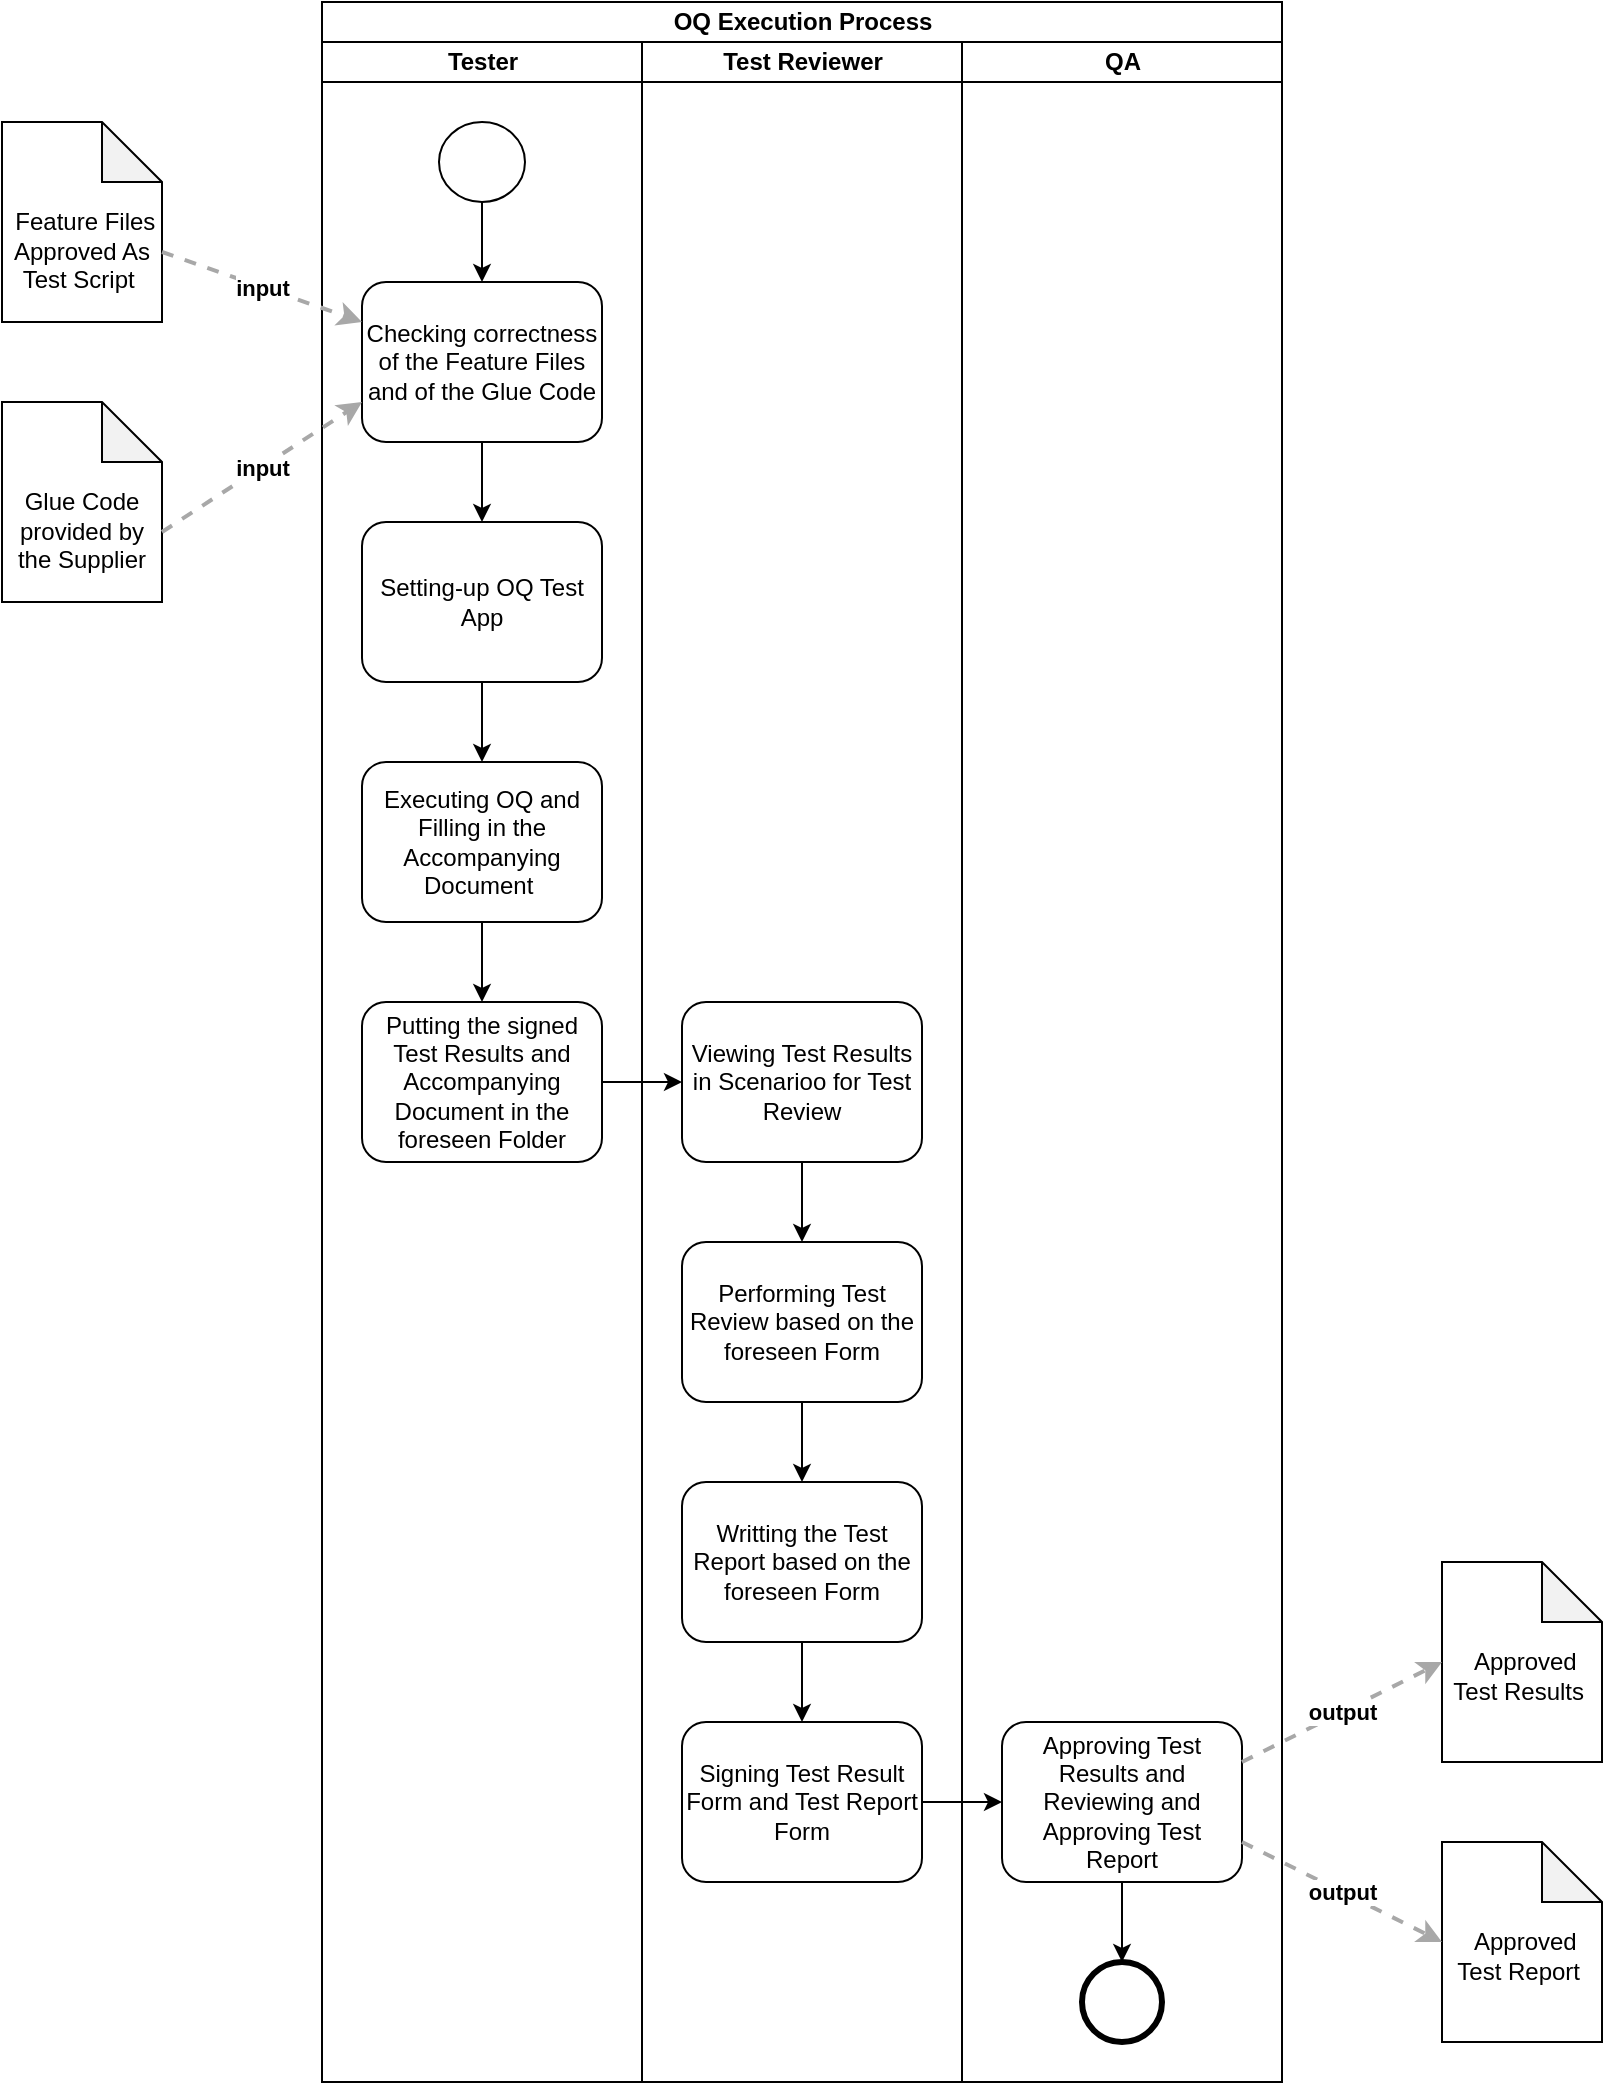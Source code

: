 <mxfile version="13.2.2" type="device"><diagram id="uEErha4rotrsfSi4WR67" name="Page-1"><mxGraphModel dx="1851" dy="592" grid="1" gridSize="10" guides="1" tooltips="1" connect="1" arrows="1" fold="1" page="1" pageScale="1" pageWidth="827" pageHeight="1169" math="0" shadow="0"><root><mxCell id="0"/><mxCell id="1" parent="0"/><mxCell id="YhqVqkqP9ZPhCoYCgSet-1" value="&lt;br&gt;&lt;br&gt;&amp;nbsp;Feature Files Approved As &lt;br&gt;Test Script&amp;nbsp;" style="shape=note;whiteSpace=wrap;html=1;backgroundOutline=1;darkOpacity=0.05;" parent="1" vertex="1"><mxGeometry x="-80" y="420" width="80" height="100" as="geometry"/></mxCell><mxCell id="YhqVqkqP9ZPhCoYCgSet-2" value="&lt;br&gt;&lt;br&gt;Glue Code provided by the Supplier" style="shape=note;whiteSpace=wrap;html=1;backgroundOutline=1;darkOpacity=0.05;" parent="1" vertex="1"><mxGeometry x="-80" y="560" width="80" height="100" as="geometry"/></mxCell><mxCell id="YhqVqkqP9ZPhCoYCgSet-7" value="OQ Execution Process" style="swimlane;html=1;childLayout=stackLayout;resizeParent=1;resizeParentMax=0;startSize=20;" parent="1" vertex="1"><mxGeometry x="80" y="360" width="480" height="1040" as="geometry"/></mxCell><mxCell id="YhqVqkqP9ZPhCoYCgSet-8" value="Tester" style="swimlane;html=1;startSize=20;" parent="YhqVqkqP9ZPhCoYCgSet-7" vertex="1"><mxGeometry y="20" width="160" height="1020" as="geometry"/></mxCell><mxCell id="YhqVqkqP9ZPhCoYCgSet-18" style="edgeStyle=orthogonalEdgeStyle;rounded=0;orthogonalLoop=1;jettySize=auto;html=1;entryX=0.5;entryY=0;entryDx=0;entryDy=0;" parent="YhqVqkqP9ZPhCoYCgSet-8" source="YhqVqkqP9ZPhCoYCgSet-11" target="YhqVqkqP9ZPhCoYCgSet-12" edge="1"><mxGeometry relative="1" as="geometry"/></mxCell><mxCell id="YhqVqkqP9ZPhCoYCgSet-12" value="Checking correctness of the Feature Files and of the Glue Code" style="shape=ext;rounded=1;html=1;whiteSpace=wrap;" parent="YhqVqkqP9ZPhCoYCgSet-8" vertex="1"><mxGeometry x="20" y="120" width="120" height="80" as="geometry"/></mxCell><mxCell id="YhqVqkqP9ZPhCoYCgSet-13" value="Setting-up OQ Test App" style="shape=ext;rounded=1;html=1;whiteSpace=wrap;" parent="YhqVqkqP9ZPhCoYCgSet-8" vertex="1"><mxGeometry x="20" y="240" width="120" height="80" as="geometry"/></mxCell><mxCell id="YhqVqkqP9ZPhCoYCgSet-17" value="Putting the signed Test Results and Accompanying Document in the foreseen Folder" style="shape=ext;rounded=1;html=1;whiteSpace=wrap;" parent="YhqVqkqP9ZPhCoYCgSet-8" vertex="1"><mxGeometry x="20" y="480" width="120" height="80" as="geometry"/></mxCell><mxCell id="YhqVqkqP9ZPhCoYCgSet-11" value="" style="shape=mxgraph.bpmn.shape;html=1;verticalLabelPosition=bottom;labelBackgroundColor=#ffffff;verticalAlign=top;align=center;perimeter=ellipsePerimeter;outlineConnect=0;outline=standard;symbol=general;" parent="YhqVqkqP9ZPhCoYCgSet-8" vertex="1"><mxGeometry x="58.5" y="40" width="43" height="40" as="geometry"/></mxCell><mxCell id="YhqVqkqP9ZPhCoYCgSet-15" style="edgeStyle=orthogonalEdgeStyle;rounded=0;orthogonalLoop=1;jettySize=auto;html=1;entryX=0.5;entryY=0;entryDx=0;entryDy=0;" parent="YhqVqkqP9ZPhCoYCgSet-8" source="YhqVqkqP9ZPhCoYCgSet-12" target="YhqVqkqP9ZPhCoYCgSet-13" edge="1"><mxGeometry relative="1" as="geometry"/></mxCell><mxCell id="YhqVqkqP9ZPhCoYCgSet-16" style="edgeStyle=orthogonalEdgeStyle;rounded=0;orthogonalLoop=1;jettySize=auto;html=1;entryX=0.5;entryY=0;entryDx=0;entryDy=0;" parent="YhqVqkqP9ZPhCoYCgSet-8" source="YhqVqkqP9ZPhCoYCgSet-13" target="YhqVqkqP9ZPhCoYCgSet-14" edge="1"><mxGeometry relative="1" as="geometry"/></mxCell><mxCell id="YhqVqkqP9ZPhCoYCgSet-19" style="edgeStyle=orthogonalEdgeStyle;rounded=0;orthogonalLoop=1;jettySize=auto;html=1;entryX=0.5;entryY=0;entryDx=0;entryDy=0;" parent="YhqVqkqP9ZPhCoYCgSet-8" source="YhqVqkqP9ZPhCoYCgSet-14" target="YhqVqkqP9ZPhCoYCgSet-17" edge="1"><mxGeometry relative="1" as="geometry"/></mxCell><mxCell id="YhqVqkqP9ZPhCoYCgSet-14" value="Executing OQ and Filling in the Accompanying Document&amp;nbsp;" style="shape=ext;rounded=1;html=1;whiteSpace=wrap;" parent="YhqVqkqP9ZPhCoYCgSet-8" vertex="1"><mxGeometry x="20" y="360" width="120" height="80" as="geometry"/></mxCell><mxCell id="YhqVqkqP9ZPhCoYCgSet-9" value="Test Reviewer" style="swimlane;html=1;startSize=20;" parent="YhqVqkqP9ZPhCoYCgSet-7" vertex="1"><mxGeometry x="160" y="20" width="160" height="1020" as="geometry"/></mxCell><mxCell id="YhqVqkqP9ZPhCoYCgSet-23" style="edgeStyle=orthogonalEdgeStyle;rounded=0;orthogonalLoop=1;jettySize=auto;html=1;entryX=0.5;entryY=0;entryDx=0;entryDy=0;" parent="YhqVqkqP9ZPhCoYCgSet-9" source="YhqVqkqP9ZPhCoYCgSet-20" target="YhqVqkqP9ZPhCoYCgSet-21" edge="1"><mxGeometry relative="1" as="geometry"/></mxCell><mxCell id="YhqVqkqP9ZPhCoYCgSet-26" value="Signing Test Result Form and Test Report Form" style="shape=ext;rounded=1;html=1;whiteSpace=wrap;" parent="YhqVqkqP9ZPhCoYCgSet-9" vertex="1"><mxGeometry x="20" y="840" width="120" height="80" as="geometry"/></mxCell><mxCell id="YhqVqkqP9ZPhCoYCgSet-27" style="edgeStyle=orthogonalEdgeStyle;rounded=0;orthogonalLoop=1;jettySize=auto;html=1;entryX=0.5;entryY=0;entryDx=0;entryDy=0;" parent="YhqVqkqP9ZPhCoYCgSet-9" source="YhqVqkqP9ZPhCoYCgSet-24" target="YhqVqkqP9ZPhCoYCgSet-26" edge="1"><mxGeometry relative="1" as="geometry"/></mxCell><mxCell id="YhqVqkqP9ZPhCoYCgSet-24" value="Writting the Test Report based on the foreseen Form" style="shape=ext;rounded=1;html=1;whiteSpace=wrap;" parent="YhqVqkqP9ZPhCoYCgSet-9" vertex="1"><mxGeometry x="20" y="720" width="120" height="80" as="geometry"/></mxCell><mxCell id="YhqVqkqP9ZPhCoYCgSet-20" value="Viewing Test Results in Scenarioo for Test Review" style="shape=ext;rounded=1;html=1;whiteSpace=wrap;" parent="YhqVqkqP9ZPhCoYCgSet-9" vertex="1"><mxGeometry x="20" y="480" width="120" height="80" as="geometry"/></mxCell><mxCell id="YhqVqkqP9ZPhCoYCgSet-25" style="edgeStyle=orthogonalEdgeStyle;rounded=0;orthogonalLoop=1;jettySize=auto;html=1;entryX=0.5;entryY=0;entryDx=0;entryDy=0;" parent="YhqVqkqP9ZPhCoYCgSet-9" source="YhqVqkqP9ZPhCoYCgSet-21" target="YhqVqkqP9ZPhCoYCgSet-24" edge="1"><mxGeometry relative="1" as="geometry"/></mxCell><mxCell id="YhqVqkqP9ZPhCoYCgSet-21" value="Performing Test Review based on the foreseen Form" style="shape=ext;rounded=1;html=1;whiteSpace=wrap;" parent="YhqVqkqP9ZPhCoYCgSet-9" vertex="1"><mxGeometry x="20" y="600" width="120" height="80" as="geometry"/></mxCell><mxCell id="YhqVqkqP9ZPhCoYCgSet-10" value="QA" style="swimlane;html=1;startSize=20;" parent="YhqVqkqP9ZPhCoYCgSet-7" vertex="1"><mxGeometry x="320" y="20" width="160" height="1020" as="geometry"/></mxCell><mxCell id="YhqVqkqP9ZPhCoYCgSet-29" value="" style="shape=mxgraph.bpmn.shape;html=1;verticalLabelPosition=bottom;labelBackgroundColor=#ffffff;verticalAlign=top;align=center;perimeter=ellipsePerimeter;outlineConnect=0;outline=end;symbol=general;" parent="YhqVqkqP9ZPhCoYCgSet-10" vertex="1"><mxGeometry x="60" y="960" width="40" height="40" as="geometry"/></mxCell><mxCell id="YhqVqkqP9ZPhCoYCgSet-31" style="edgeStyle=orthogonalEdgeStyle;rounded=0;orthogonalLoop=1;jettySize=auto;html=1;entryX=0.5;entryY=0;entryDx=0;entryDy=0;" parent="YhqVqkqP9ZPhCoYCgSet-10" source="YhqVqkqP9ZPhCoYCgSet-28" target="YhqVqkqP9ZPhCoYCgSet-29" edge="1"><mxGeometry relative="1" as="geometry"/></mxCell><mxCell id="YhqVqkqP9ZPhCoYCgSet-28" value="Approving Test Results and Reviewing and Approving Test Report" style="shape=ext;rounded=1;html=1;whiteSpace=wrap;" parent="YhqVqkqP9ZPhCoYCgSet-10" vertex="1"><mxGeometry x="20" y="840" width="120" height="80" as="geometry"/></mxCell><mxCell id="YhqVqkqP9ZPhCoYCgSet-22" style="edgeStyle=orthogonalEdgeStyle;rounded=0;orthogonalLoop=1;jettySize=auto;html=1;entryX=0;entryY=0.5;entryDx=0;entryDy=0;" parent="YhqVqkqP9ZPhCoYCgSet-7" source="YhqVqkqP9ZPhCoYCgSet-17" target="YhqVqkqP9ZPhCoYCgSet-20" edge="1"><mxGeometry relative="1" as="geometry"/></mxCell><mxCell id="YhqVqkqP9ZPhCoYCgSet-30" style="edgeStyle=orthogonalEdgeStyle;rounded=0;orthogonalLoop=1;jettySize=auto;html=1;entryX=0;entryY=0.5;entryDx=0;entryDy=0;" parent="YhqVqkqP9ZPhCoYCgSet-7" source="YhqVqkqP9ZPhCoYCgSet-26" target="YhqVqkqP9ZPhCoYCgSet-28" edge="1"><mxGeometry relative="1" as="geometry"/></mxCell><mxCell id="YhqVqkqP9ZPhCoYCgSet-32" value="&lt;div style=&quot;text-align: left&quot;&gt;&lt;div style=&quot;text-align: center&quot;&gt;&lt;b&gt;input&lt;/b&gt;&lt;/div&gt;&lt;/div&gt;" style="edgeStyle=none;rounded=0;html=1;entryX=0;entryY=0.25;jettySize=auto;orthogonalLoop=1;strokeColor=#A8A8A8;strokeWidth=2;fontColor=#000000;jumpStyle=none;dashed=1;entryDx=0;entryDy=0;exitX=0;exitY=0;exitDx=80;exitDy=65;exitPerimeter=0;" parent="1" source="YhqVqkqP9ZPhCoYCgSet-1" target="YhqVqkqP9ZPhCoYCgSet-12" edge="1"><mxGeometry width="200" relative="1" as="geometry"><mxPoint x="235" y="360" as="sourcePoint"/><mxPoint x="265" y="440" as="targetPoint"/></mxGeometry></mxCell><mxCell id="YhqVqkqP9ZPhCoYCgSet-33" value="&lt;div style=&quot;text-align: left&quot;&gt;&lt;div style=&quot;text-align: center&quot;&gt;&lt;b&gt;input&lt;/b&gt;&lt;/div&gt;&lt;/div&gt;" style="edgeStyle=none;rounded=0;html=1;entryX=0;entryY=0.75;jettySize=auto;orthogonalLoop=1;strokeColor=#A8A8A8;strokeWidth=2;fontColor=#000000;jumpStyle=none;dashed=1;entryDx=0;entryDy=0;exitX=0;exitY=0;exitDx=80;exitDy=65;exitPerimeter=0;" parent="1" source="YhqVqkqP9ZPhCoYCgSet-2" target="YhqVqkqP9ZPhCoYCgSet-12" edge="1"><mxGeometry width="200" relative="1" as="geometry"><mxPoint x="245" y="370" as="sourcePoint"/><mxPoint x="275" y="450" as="targetPoint"/></mxGeometry></mxCell><mxCell id="z-izlQOfdGte0Nm5m_iM-1" value="&lt;br&gt;&amp;nbsp;Approved Test Report&amp;nbsp;" style="shape=note;whiteSpace=wrap;html=1;backgroundOutline=1;darkOpacity=0.05;" vertex="1" parent="1"><mxGeometry x="640" y="1280" width="80" height="100" as="geometry"/></mxCell><mxCell id="z-izlQOfdGte0Nm5m_iM-2" value="&lt;br&gt;&amp;nbsp;Approved Test Results&amp;nbsp;" style="shape=note;whiteSpace=wrap;html=1;backgroundOutline=1;darkOpacity=0.05;" vertex="1" parent="1"><mxGeometry x="640" y="1140" width="80" height="100" as="geometry"/></mxCell><mxCell id="z-izlQOfdGte0Nm5m_iM-3" value="&lt;div style=&quot;text-align: left&quot;&gt;&lt;div style=&quot;text-align: center&quot;&gt;&lt;b&gt;output&lt;/b&gt;&lt;/div&gt;&lt;/div&gt;" style="edgeStyle=none;rounded=0;html=1;jettySize=auto;orthogonalLoop=1;strokeColor=#A8A8A8;strokeWidth=2;fontColor=#000000;jumpStyle=none;dashed=1;exitX=1;exitY=0.25;exitDx=0;exitDy=0;entryX=0;entryY=0.5;entryDx=0;entryDy=0;entryPerimeter=0;" edge="1" parent="1" source="YhqVqkqP9ZPhCoYCgSet-28" target="z-izlQOfdGte0Nm5m_iM-2"><mxGeometry width="200" relative="1" as="geometry"><mxPoint x="670" y="1121.02" as="sourcePoint"/><mxPoint x="610" y="1240" as="targetPoint"/></mxGeometry></mxCell><mxCell id="z-izlQOfdGte0Nm5m_iM-4" value="&lt;div style=&quot;text-align: left&quot;&gt;&lt;div style=&quot;text-align: center&quot;&gt;&lt;b&gt;output&lt;/b&gt;&lt;/div&gt;&lt;/div&gt;" style="edgeStyle=none;rounded=0;html=1;jettySize=auto;orthogonalLoop=1;strokeColor=#A8A8A8;strokeWidth=2;fontColor=#000000;jumpStyle=none;dashed=1;exitX=1;exitY=0.75;exitDx=0;exitDy=0;entryX=0;entryY=0.5;entryDx=0;entryDy=0;entryPerimeter=0;" edge="1" parent="1" source="YhqVqkqP9ZPhCoYCgSet-28" target="z-izlQOfdGte0Nm5m_iM-1"><mxGeometry width="200" relative="1" as="geometry"><mxPoint x="570.98" y="1261.02" as="sourcePoint"/><mxPoint x="640" y="1280" as="targetPoint"/></mxGeometry></mxCell></root></mxGraphModel></diagram></mxfile>